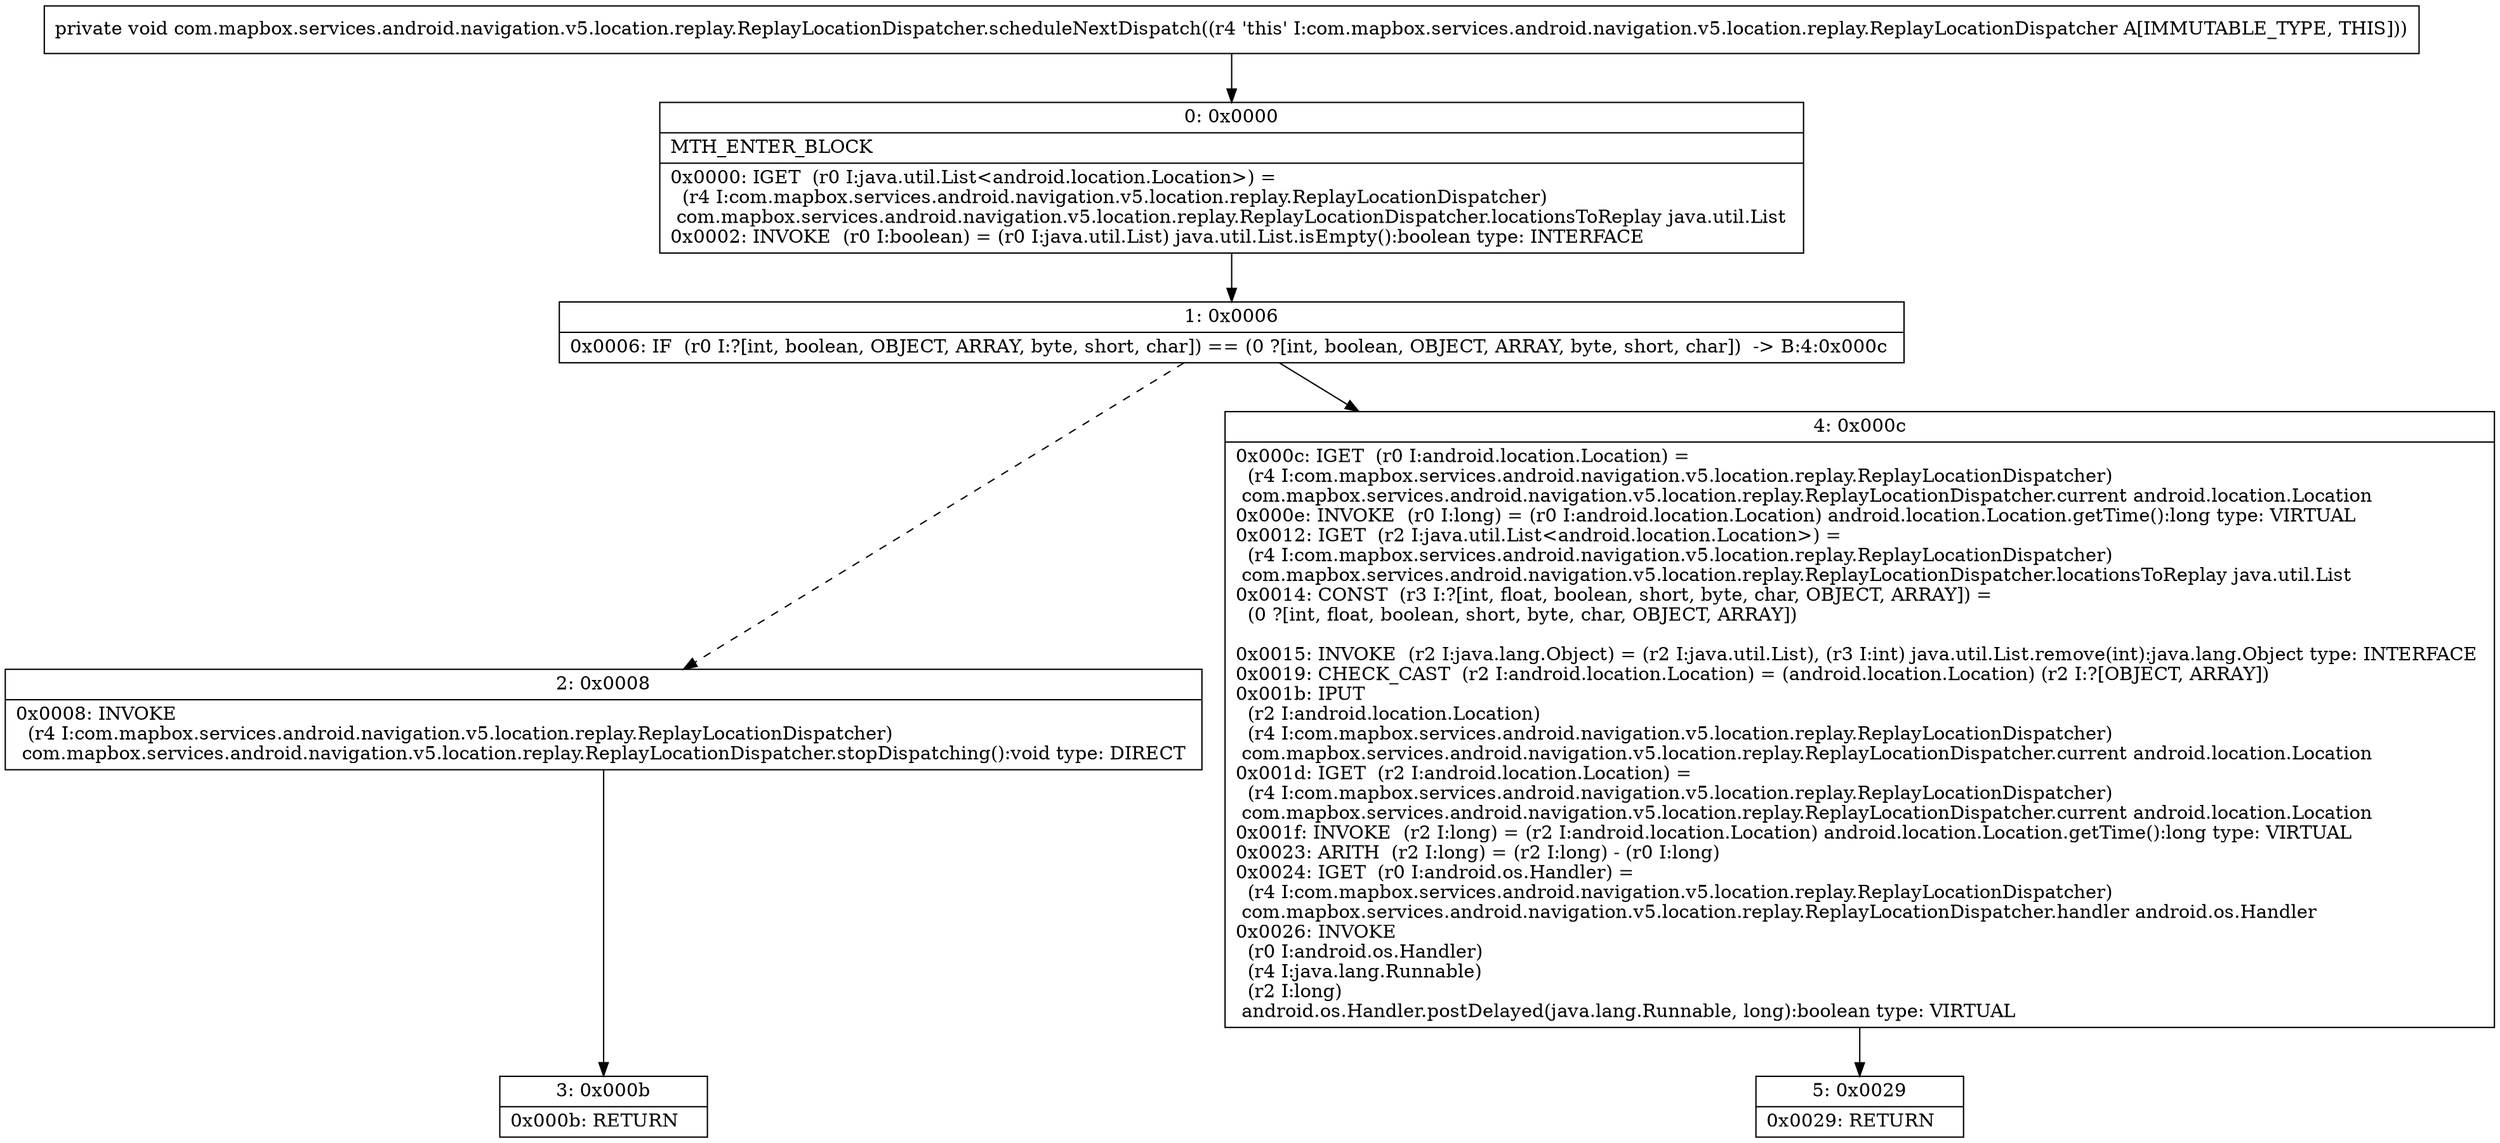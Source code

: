 digraph "CFG forcom.mapbox.services.android.navigation.v5.location.replay.ReplayLocationDispatcher.scheduleNextDispatch()V" {
Node_0 [shape=record,label="{0\:\ 0x0000|MTH_ENTER_BLOCK\l|0x0000: IGET  (r0 I:java.util.List\<android.location.Location\>) = \l  (r4 I:com.mapbox.services.android.navigation.v5.location.replay.ReplayLocationDispatcher)\l com.mapbox.services.android.navigation.v5.location.replay.ReplayLocationDispatcher.locationsToReplay java.util.List \l0x0002: INVOKE  (r0 I:boolean) = (r0 I:java.util.List) java.util.List.isEmpty():boolean type: INTERFACE \l}"];
Node_1 [shape=record,label="{1\:\ 0x0006|0x0006: IF  (r0 I:?[int, boolean, OBJECT, ARRAY, byte, short, char]) == (0 ?[int, boolean, OBJECT, ARRAY, byte, short, char])  \-\> B:4:0x000c \l}"];
Node_2 [shape=record,label="{2\:\ 0x0008|0x0008: INVOKE  \l  (r4 I:com.mapbox.services.android.navigation.v5.location.replay.ReplayLocationDispatcher)\l com.mapbox.services.android.navigation.v5.location.replay.ReplayLocationDispatcher.stopDispatching():void type: DIRECT \l}"];
Node_3 [shape=record,label="{3\:\ 0x000b|0x000b: RETURN   \l}"];
Node_4 [shape=record,label="{4\:\ 0x000c|0x000c: IGET  (r0 I:android.location.Location) = \l  (r4 I:com.mapbox.services.android.navigation.v5.location.replay.ReplayLocationDispatcher)\l com.mapbox.services.android.navigation.v5.location.replay.ReplayLocationDispatcher.current android.location.Location \l0x000e: INVOKE  (r0 I:long) = (r0 I:android.location.Location) android.location.Location.getTime():long type: VIRTUAL \l0x0012: IGET  (r2 I:java.util.List\<android.location.Location\>) = \l  (r4 I:com.mapbox.services.android.navigation.v5.location.replay.ReplayLocationDispatcher)\l com.mapbox.services.android.navigation.v5.location.replay.ReplayLocationDispatcher.locationsToReplay java.util.List \l0x0014: CONST  (r3 I:?[int, float, boolean, short, byte, char, OBJECT, ARRAY]) = \l  (0 ?[int, float, boolean, short, byte, char, OBJECT, ARRAY])\l \l0x0015: INVOKE  (r2 I:java.lang.Object) = (r2 I:java.util.List), (r3 I:int) java.util.List.remove(int):java.lang.Object type: INTERFACE \l0x0019: CHECK_CAST  (r2 I:android.location.Location) = (android.location.Location) (r2 I:?[OBJECT, ARRAY]) \l0x001b: IPUT  \l  (r2 I:android.location.Location)\l  (r4 I:com.mapbox.services.android.navigation.v5.location.replay.ReplayLocationDispatcher)\l com.mapbox.services.android.navigation.v5.location.replay.ReplayLocationDispatcher.current android.location.Location \l0x001d: IGET  (r2 I:android.location.Location) = \l  (r4 I:com.mapbox.services.android.navigation.v5.location.replay.ReplayLocationDispatcher)\l com.mapbox.services.android.navigation.v5.location.replay.ReplayLocationDispatcher.current android.location.Location \l0x001f: INVOKE  (r2 I:long) = (r2 I:android.location.Location) android.location.Location.getTime():long type: VIRTUAL \l0x0023: ARITH  (r2 I:long) = (r2 I:long) \- (r0 I:long) \l0x0024: IGET  (r0 I:android.os.Handler) = \l  (r4 I:com.mapbox.services.android.navigation.v5.location.replay.ReplayLocationDispatcher)\l com.mapbox.services.android.navigation.v5.location.replay.ReplayLocationDispatcher.handler android.os.Handler \l0x0026: INVOKE  \l  (r0 I:android.os.Handler)\l  (r4 I:java.lang.Runnable)\l  (r2 I:long)\l android.os.Handler.postDelayed(java.lang.Runnable, long):boolean type: VIRTUAL \l}"];
Node_5 [shape=record,label="{5\:\ 0x0029|0x0029: RETURN   \l}"];
MethodNode[shape=record,label="{private void com.mapbox.services.android.navigation.v5.location.replay.ReplayLocationDispatcher.scheduleNextDispatch((r4 'this' I:com.mapbox.services.android.navigation.v5.location.replay.ReplayLocationDispatcher A[IMMUTABLE_TYPE, THIS])) }"];
MethodNode -> Node_0;
Node_0 -> Node_1;
Node_1 -> Node_2[style=dashed];
Node_1 -> Node_4;
Node_2 -> Node_3;
Node_4 -> Node_5;
}

